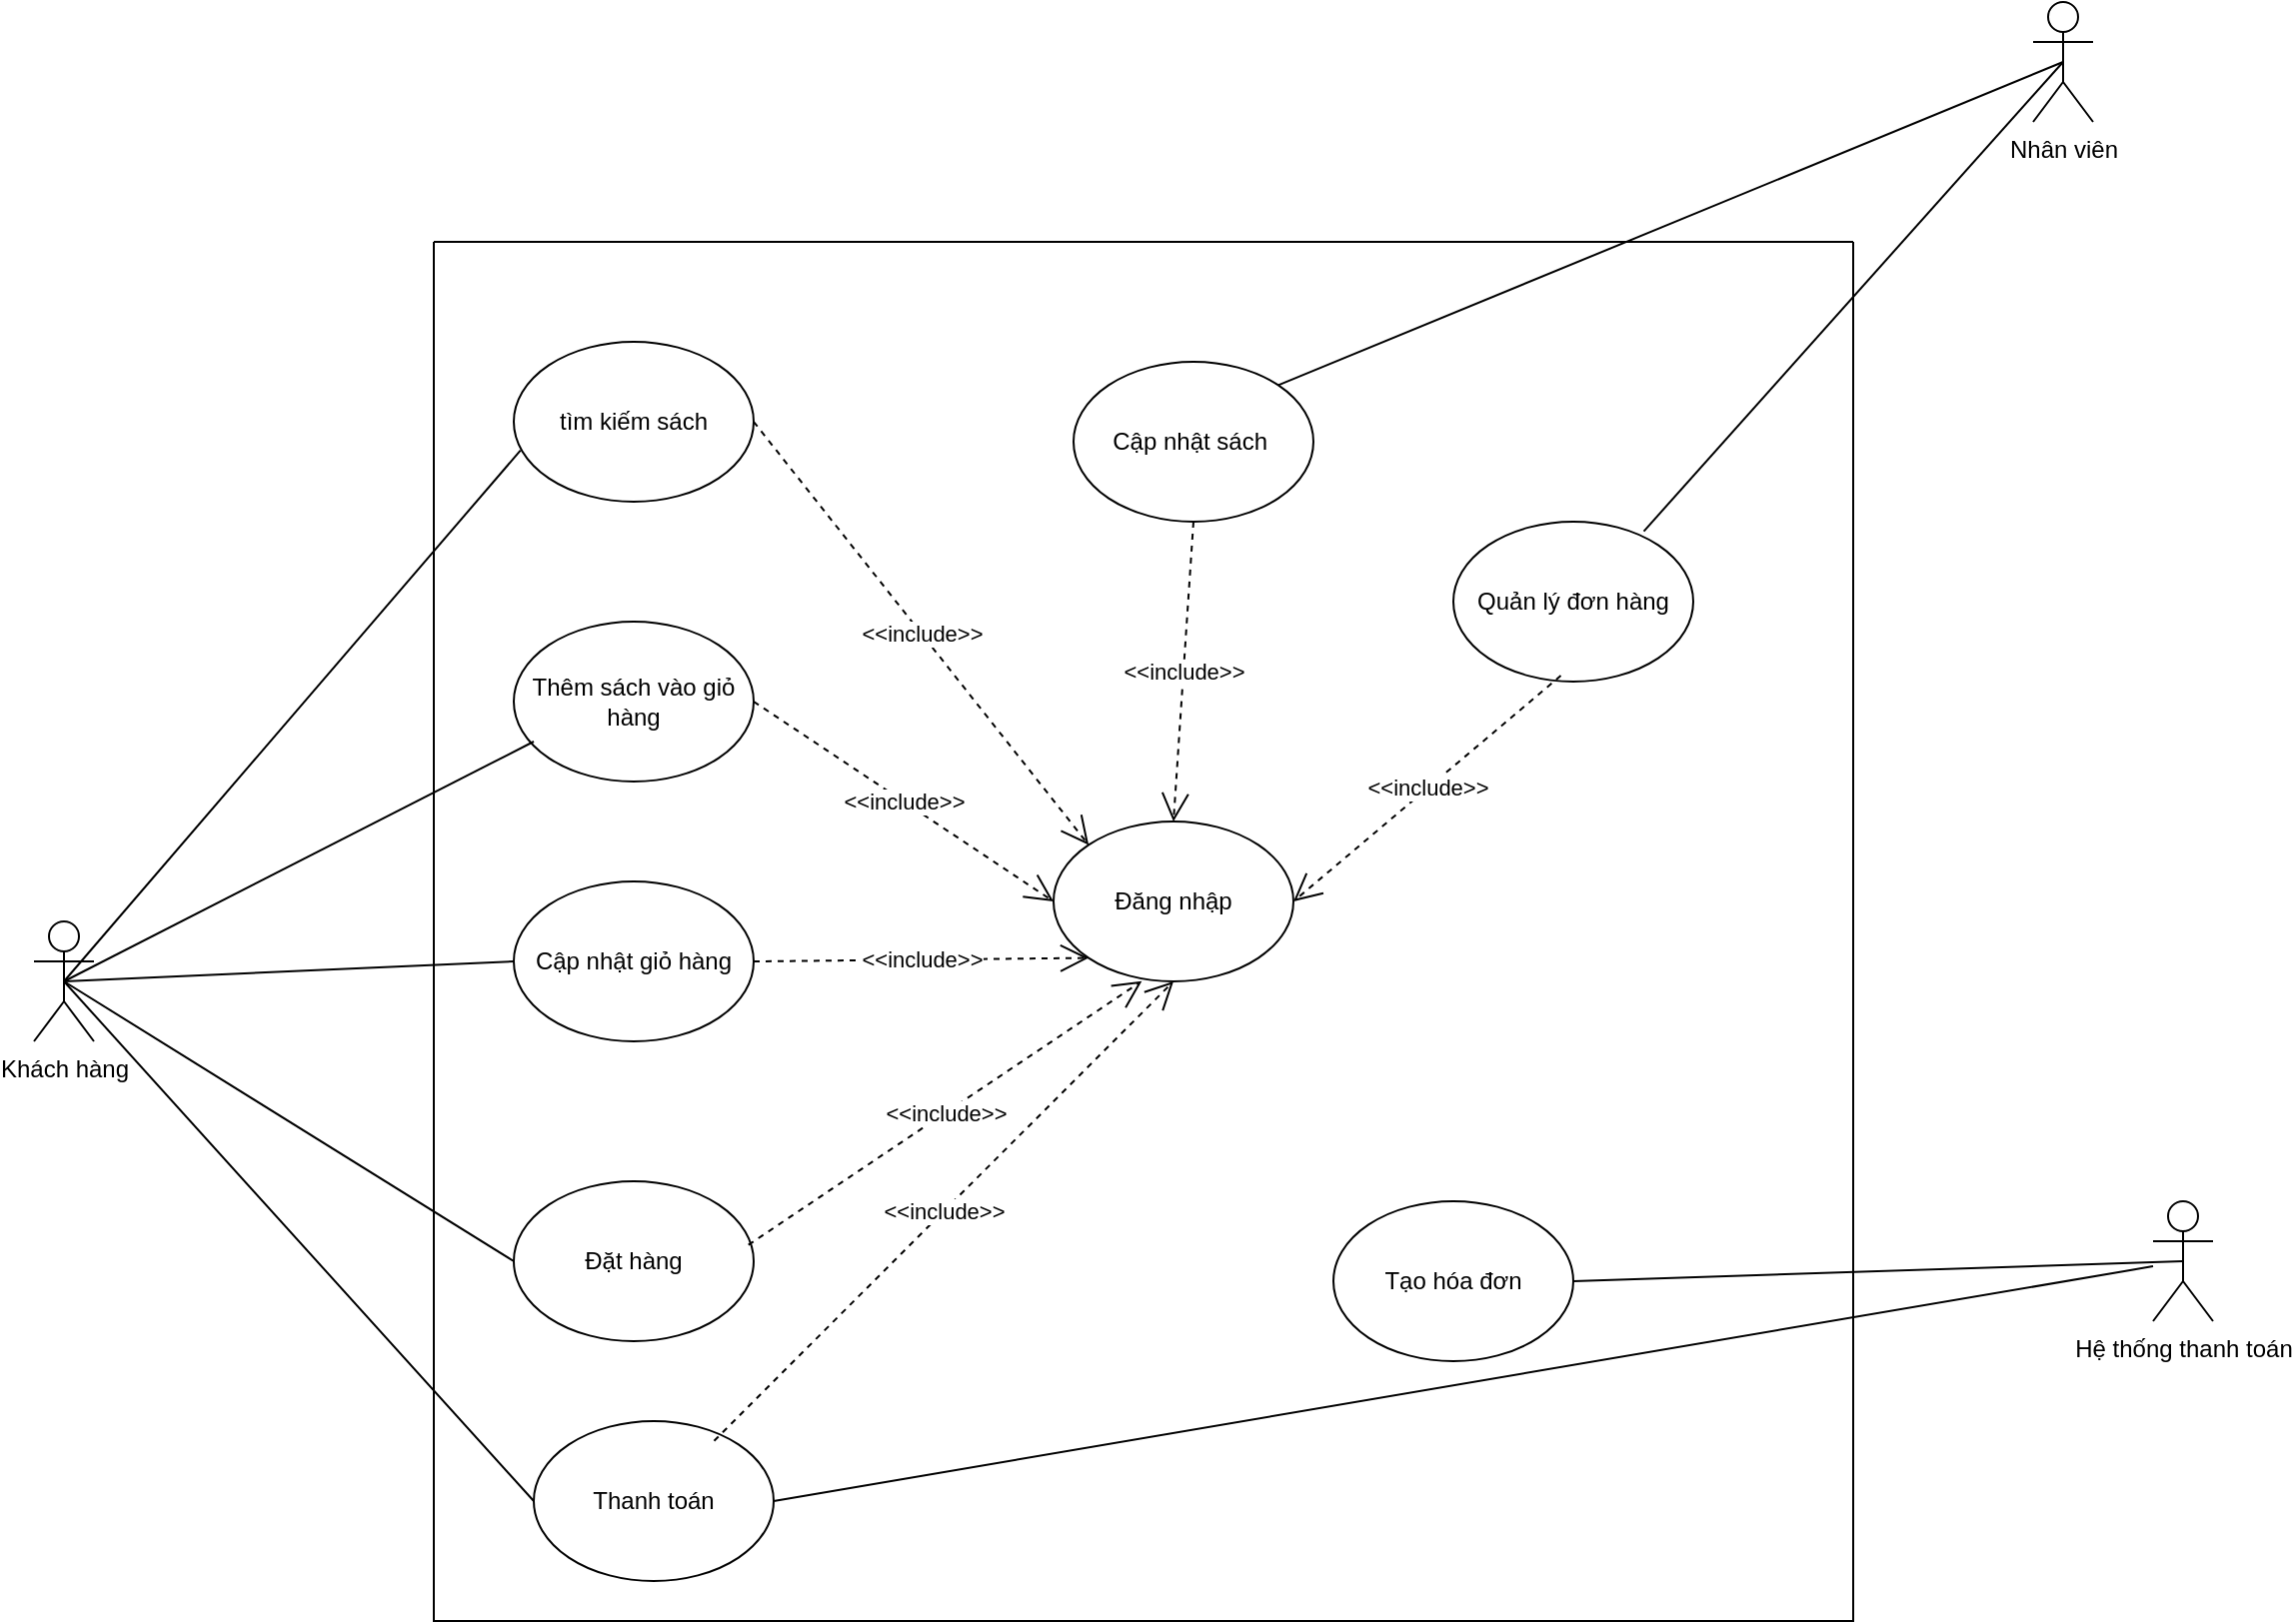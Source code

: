 <mxfile version="26.0.16">
  <diagram name="Trang-1" id="GKM55jEZMr9eDZmQNu54">
    <mxGraphModel dx="2062" dy="1783" grid="1" gridSize="10" guides="1" tooltips="1" connect="1" arrows="1" fold="1" page="1" pageScale="1" pageWidth="827" pageHeight="1169" math="0" shadow="0">
      <root>
        <mxCell id="0" />
        <mxCell id="1" parent="0" />
        <mxCell id="ocfIHtPb2nETpJjaXZ_f-1" value="" style="swimlane;startSize=0;" vertex="1" parent="1">
          <mxGeometry x="80" y="-100" width="710" height="690" as="geometry" />
        </mxCell>
        <mxCell id="ocfIHtPb2nETpJjaXZ_f-5" value="Đăng nhập" style="ellipse;whiteSpace=wrap;html=1;" vertex="1" parent="ocfIHtPb2nETpJjaXZ_f-1">
          <mxGeometry x="310" y="290" width="120" height="80" as="geometry" />
        </mxCell>
        <mxCell id="ocfIHtPb2nETpJjaXZ_f-6" value="tìm kiếm sách" style="ellipse;whiteSpace=wrap;html=1;" vertex="1" parent="ocfIHtPb2nETpJjaXZ_f-1">
          <mxGeometry x="40" y="50" width="120" height="80" as="geometry" />
        </mxCell>
        <mxCell id="ocfIHtPb2nETpJjaXZ_f-7" value="Thêm sách vào giỏ hàng" style="ellipse;whiteSpace=wrap;html=1;" vertex="1" parent="ocfIHtPb2nETpJjaXZ_f-1">
          <mxGeometry x="40" y="190" width="120" height="80" as="geometry" />
        </mxCell>
        <mxCell id="ocfIHtPb2nETpJjaXZ_f-8" value="Cập nhật giỏ hàng" style="ellipse;whiteSpace=wrap;html=1;" vertex="1" parent="ocfIHtPb2nETpJjaXZ_f-1">
          <mxGeometry x="40" y="320" width="120" height="80" as="geometry" />
        </mxCell>
        <mxCell id="ocfIHtPb2nETpJjaXZ_f-9" value="Đặt hàng" style="ellipse;whiteSpace=wrap;html=1;" vertex="1" parent="ocfIHtPb2nETpJjaXZ_f-1">
          <mxGeometry x="40" y="470" width="120" height="80" as="geometry" />
        </mxCell>
        <mxCell id="ocfIHtPb2nETpJjaXZ_f-11" value="Cập nhật sách&amp;nbsp;" style="ellipse;whiteSpace=wrap;html=1;" vertex="1" parent="ocfIHtPb2nETpJjaXZ_f-1">
          <mxGeometry x="320" y="60" width="120" height="80" as="geometry" />
        </mxCell>
        <mxCell id="ocfIHtPb2nETpJjaXZ_f-12" value="Quản lý đơn hàng" style="ellipse;whiteSpace=wrap;html=1;" vertex="1" parent="ocfIHtPb2nETpJjaXZ_f-1">
          <mxGeometry x="510" y="140" width="120" height="80" as="geometry" />
        </mxCell>
        <mxCell id="ocfIHtPb2nETpJjaXZ_f-14" value="Tạo hóa đơn" style="ellipse;whiteSpace=wrap;html=1;" vertex="1" parent="ocfIHtPb2nETpJjaXZ_f-1">
          <mxGeometry x="450" y="480" width="120" height="80" as="geometry" />
        </mxCell>
        <mxCell id="ocfIHtPb2nETpJjaXZ_f-15" value="Thanh toán" style="ellipse;whiteSpace=wrap;html=1;" vertex="1" parent="ocfIHtPb2nETpJjaXZ_f-1">
          <mxGeometry x="50" y="590" width="120" height="80" as="geometry" />
        </mxCell>
        <mxCell id="ocfIHtPb2nETpJjaXZ_f-16" value="&amp;lt;&amp;lt;include&amp;gt;&amp;gt;" style="endArrow=open;endSize=12;dashed=1;html=1;rounded=0;exitX=1;exitY=0.5;exitDx=0;exitDy=0;entryX=0;entryY=0;entryDx=0;entryDy=0;" edge="1" parent="ocfIHtPb2nETpJjaXZ_f-1" source="ocfIHtPb2nETpJjaXZ_f-6" target="ocfIHtPb2nETpJjaXZ_f-5">
          <mxGeometry width="160" relative="1" as="geometry">
            <mxPoint x="370" y="130" as="sourcePoint" />
            <mxPoint x="530" y="130" as="targetPoint" />
          </mxGeometry>
        </mxCell>
        <mxCell id="ocfIHtPb2nETpJjaXZ_f-17" value="&amp;lt;&amp;lt;include&amp;gt;&amp;gt;" style="endArrow=open;endSize=12;dashed=1;html=1;rounded=0;exitX=1;exitY=0.5;exitDx=0;exitDy=0;entryX=0;entryY=0.5;entryDx=0;entryDy=0;" edge="1" parent="ocfIHtPb2nETpJjaXZ_f-1" source="ocfIHtPb2nETpJjaXZ_f-7" target="ocfIHtPb2nETpJjaXZ_f-5">
          <mxGeometry width="160" relative="1" as="geometry">
            <mxPoint x="166" y="230" as="sourcePoint" />
            <mxPoint x="334" y="442" as="targetPoint" />
          </mxGeometry>
        </mxCell>
        <mxCell id="ocfIHtPb2nETpJjaXZ_f-18" value="&amp;lt;&amp;lt;include&amp;gt;&amp;gt;" style="endArrow=open;endSize=12;dashed=1;html=1;rounded=0;exitX=1;exitY=0.5;exitDx=0;exitDy=0;entryX=0;entryY=1;entryDx=0;entryDy=0;" edge="1" parent="ocfIHtPb2nETpJjaXZ_f-1" source="ocfIHtPb2nETpJjaXZ_f-8" target="ocfIHtPb2nETpJjaXZ_f-5">
          <mxGeometry width="160" relative="1" as="geometry">
            <mxPoint x="180" y="110" as="sourcePoint" />
            <mxPoint x="348" y="322" as="targetPoint" />
          </mxGeometry>
        </mxCell>
        <mxCell id="ocfIHtPb2nETpJjaXZ_f-19" value="&amp;lt;&amp;lt;include&amp;gt;&amp;gt;" style="endArrow=open;endSize=12;dashed=1;html=1;rounded=0;exitX=0.978;exitY=0.398;exitDx=0;exitDy=0;entryX=0.368;entryY=0.998;entryDx=0;entryDy=0;exitPerimeter=0;entryPerimeter=0;" edge="1" parent="ocfIHtPb2nETpJjaXZ_f-1" source="ocfIHtPb2nETpJjaXZ_f-9" target="ocfIHtPb2nETpJjaXZ_f-5">
          <mxGeometry width="160" relative="1" as="geometry">
            <mxPoint x="230" y="404" as="sourcePoint" />
            <mxPoint x="398" y="616" as="targetPoint" />
          </mxGeometry>
        </mxCell>
        <mxCell id="ocfIHtPb2nETpJjaXZ_f-20" value="&amp;lt;&amp;lt;include&amp;gt;&amp;gt;" style="endArrow=open;endSize=12;dashed=1;html=1;rounded=0;entryX=0.5;entryY=1;entryDx=0;entryDy=0;exitX=0.752;exitY=0.123;exitDx=0;exitDy=0;exitPerimeter=0;" edge="1" parent="ocfIHtPb2nETpJjaXZ_f-1" source="ocfIHtPb2nETpJjaXZ_f-15" target="ocfIHtPb2nETpJjaXZ_f-5">
          <mxGeometry width="160" relative="1" as="geometry">
            <mxPoint x="200" y="130" as="sourcePoint" />
            <mxPoint x="368" y="342" as="targetPoint" />
          </mxGeometry>
        </mxCell>
        <mxCell id="ocfIHtPb2nETpJjaXZ_f-21" value="&amp;lt;&amp;lt;include&amp;gt;&amp;gt;" style="endArrow=open;endSize=12;dashed=1;html=1;rounded=0;exitX=0.5;exitY=1;exitDx=0;exitDy=0;entryX=0.5;entryY=0;entryDx=0;entryDy=0;" edge="1" parent="ocfIHtPb2nETpJjaXZ_f-1" source="ocfIHtPb2nETpJjaXZ_f-11" target="ocfIHtPb2nETpJjaXZ_f-5">
          <mxGeometry width="160" relative="1" as="geometry">
            <mxPoint x="210" y="140" as="sourcePoint" />
            <mxPoint x="378" y="352" as="targetPoint" />
          </mxGeometry>
        </mxCell>
        <mxCell id="ocfIHtPb2nETpJjaXZ_f-22" value="&amp;lt;&amp;lt;include&amp;gt;&amp;gt;" style="endArrow=open;endSize=12;dashed=1;html=1;rounded=0;exitX=0.448;exitY=0.963;exitDx=0;exitDy=0;entryX=1;entryY=0.5;entryDx=0;entryDy=0;exitPerimeter=0;" edge="1" parent="ocfIHtPb2nETpJjaXZ_f-1" source="ocfIHtPb2nETpJjaXZ_f-12" target="ocfIHtPb2nETpJjaXZ_f-5">
          <mxGeometry width="160" relative="1" as="geometry">
            <mxPoint x="220" y="150" as="sourcePoint" />
            <mxPoint x="388" y="362" as="targetPoint" />
          </mxGeometry>
        </mxCell>
        <mxCell id="ocfIHtPb2nETpJjaXZ_f-2" value="Khách hàng" style="shape=umlActor;verticalLabelPosition=bottom;verticalAlign=top;html=1;outlineConnect=0;" vertex="1" parent="1">
          <mxGeometry x="-120" y="240" width="30" height="60" as="geometry" />
        </mxCell>
        <mxCell id="ocfIHtPb2nETpJjaXZ_f-10" value="Nhân viên" style="shape=umlActor;verticalLabelPosition=bottom;verticalAlign=top;html=1;outlineConnect=0;" vertex="1" parent="1">
          <mxGeometry x="880" y="-220" width="30" height="60" as="geometry" />
        </mxCell>
        <mxCell id="ocfIHtPb2nETpJjaXZ_f-13" value="Hệ thống thanh toán" style="shape=umlActor;verticalLabelPosition=bottom;verticalAlign=top;html=1;outlineConnect=0;" vertex="1" parent="1">
          <mxGeometry x="940" y="380" width="30" height="60" as="geometry" />
        </mxCell>
        <mxCell id="ocfIHtPb2nETpJjaXZ_f-24" value="" style="endArrow=none;html=1;rounded=0;exitX=0.5;exitY=0.5;exitDx=0;exitDy=0;exitPerimeter=0;" edge="1" parent="1" source="ocfIHtPb2nETpJjaXZ_f-2">
          <mxGeometry width="50" height="50" relative="1" as="geometry">
            <mxPoint x="-45" y="160" as="sourcePoint" />
            <mxPoint x="130" y="150" as="targetPoint" />
          </mxGeometry>
        </mxCell>
        <mxCell id="ocfIHtPb2nETpJjaXZ_f-25" value="" style="endArrow=none;html=1;rounded=0;entryX=0.028;entryY=0.679;entryDx=0;entryDy=0;entryPerimeter=0;exitX=0.5;exitY=0.5;exitDx=0;exitDy=0;exitPerimeter=0;" edge="1" parent="1" source="ocfIHtPb2nETpJjaXZ_f-2" target="ocfIHtPb2nETpJjaXZ_f-6">
          <mxGeometry width="50" height="50" relative="1" as="geometry">
            <mxPoint x="-200" y="70" as="sourcePoint" />
            <mxPoint x="-150" y="20" as="targetPoint" />
          </mxGeometry>
        </mxCell>
        <mxCell id="ocfIHtPb2nETpJjaXZ_f-26" value="" style="endArrow=none;html=1;rounded=0;entryX=0;entryY=0.5;entryDx=0;entryDy=0;exitX=0.5;exitY=0.5;exitDx=0;exitDy=0;exitPerimeter=0;" edge="1" parent="1" source="ocfIHtPb2nETpJjaXZ_f-2" target="ocfIHtPb2nETpJjaXZ_f-8">
          <mxGeometry width="50" height="50" relative="1" as="geometry">
            <mxPoint x="-250" y="340" as="sourcePoint" />
            <mxPoint x="-200" y="290" as="targetPoint" />
          </mxGeometry>
        </mxCell>
        <mxCell id="ocfIHtPb2nETpJjaXZ_f-28" value="" style="endArrow=none;html=1;rounded=0;entryX=0;entryY=0.5;entryDx=0;entryDy=0;exitX=0.5;exitY=0.5;exitDx=0;exitDy=0;exitPerimeter=0;" edge="1" parent="1" source="ocfIHtPb2nETpJjaXZ_f-2" target="ocfIHtPb2nETpJjaXZ_f-9">
          <mxGeometry width="50" height="50" relative="1" as="geometry">
            <mxPoint x="-270" y="370" as="sourcePoint" />
            <mxPoint x="-220" y="320" as="targetPoint" />
          </mxGeometry>
        </mxCell>
        <mxCell id="ocfIHtPb2nETpJjaXZ_f-29" value="" style="endArrow=none;html=1;rounded=0;entryX=0.5;entryY=0.5;entryDx=0;entryDy=0;entryPerimeter=0;exitX=0;exitY=0.5;exitDx=0;exitDy=0;" edge="1" parent="1" source="ocfIHtPb2nETpJjaXZ_f-15" target="ocfIHtPb2nETpJjaXZ_f-2">
          <mxGeometry width="50" height="50" relative="1" as="geometry">
            <mxPoint x="200" y="370" as="sourcePoint" />
            <mxPoint x="250" y="320" as="targetPoint" />
          </mxGeometry>
        </mxCell>
        <mxCell id="ocfIHtPb2nETpJjaXZ_f-30" value="" style="endArrow=none;html=1;rounded=0;entryX=0.5;entryY=0.5;entryDx=0;entryDy=0;entryPerimeter=0;exitX=1;exitY=0;exitDx=0;exitDy=0;" edge="1" parent="1" source="ocfIHtPb2nETpJjaXZ_f-11" target="ocfIHtPb2nETpJjaXZ_f-10">
          <mxGeometry width="50" height="50" relative="1" as="geometry">
            <mxPoint x="530" y="100" as="sourcePoint" />
            <mxPoint x="580" y="50" as="targetPoint" />
          </mxGeometry>
        </mxCell>
        <mxCell id="ocfIHtPb2nETpJjaXZ_f-31" value="" style="endArrow=none;html=1;rounded=0;entryX=0.5;entryY=0.5;entryDx=0;entryDy=0;entryPerimeter=0;exitX=0.794;exitY=0.06;exitDx=0;exitDy=0;exitPerimeter=0;" edge="1" parent="1" source="ocfIHtPb2nETpJjaXZ_f-12" target="ocfIHtPb2nETpJjaXZ_f-10">
          <mxGeometry width="50" height="50" relative="1" as="geometry">
            <mxPoint x="530" y="100" as="sourcePoint" />
            <mxPoint x="580" y="50" as="targetPoint" />
          </mxGeometry>
        </mxCell>
        <mxCell id="ocfIHtPb2nETpJjaXZ_f-32" value="" style="endArrow=none;html=1;rounded=0;entryX=0.5;entryY=0.5;entryDx=0;entryDy=0;entryPerimeter=0;exitX=1;exitY=0.5;exitDx=0;exitDy=0;" edge="1" parent="1" source="ocfIHtPb2nETpJjaXZ_f-14" target="ocfIHtPb2nETpJjaXZ_f-13">
          <mxGeometry width="50" height="50" relative="1" as="geometry">
            <mxPoint x="530" y="330" as="sourcePoint" />
            <mxPoint x="580" y="280" as="targetPoint" />
          </mxGeometry>
        </mxCell>
        <mxCell id="ocfIHtPb2nETpJjaXZ_f-33" value="" style="endArrow=none;html=1;rounded=0;exitX=1;exitY=0.5;exitDx=0;exitDy=0;" edge="1" parent="1" source="ocfIHtPb2nETpJjaXZ_f-15" target="ocfIHtPb2nETpJjaXZ_f-13">
          <mxGeometry width="50" height="50" relative="1" as="geometry">
            <mxPoint x="530" y="330" as="sourcePoint" />
            <mxPoint x="580" y="280" as="targetPoint" />
          </mxGeometry>
        </mxCell>
      </root>
    </mxGraphModel>
  </diagram>
</mxfile>
